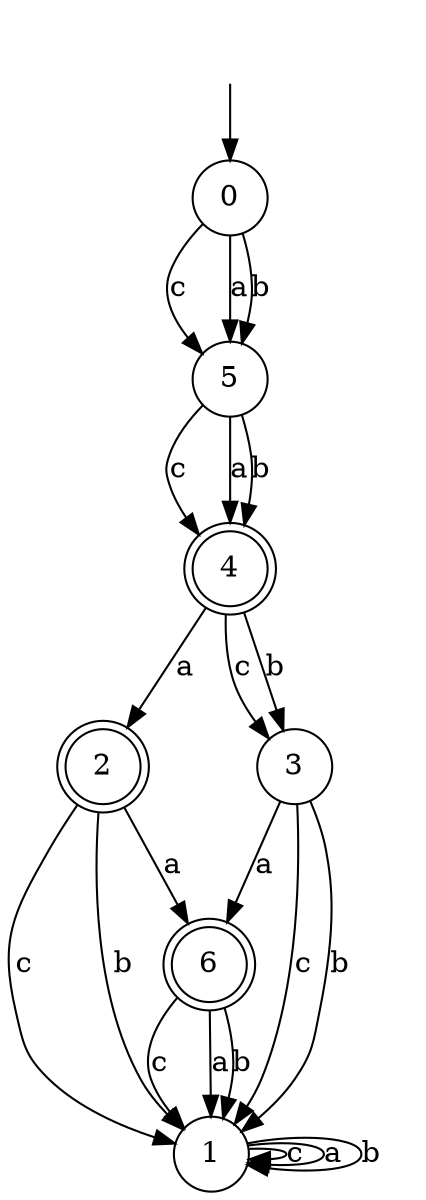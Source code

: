 digraph g {
__start [label=""shape=none]
	0[shape="circle" label="0"]
	1[shape="circle" label="1"]
	2[shape="doublecircle" label="2"]
	3[shape="circle" label="3"]
	4[shape="doublecircle" label="4"]
	5[shape="circle" label="5"]
	6[shape="doublecircle" label="6"]
__start -> 0
	0->5 [label="c"]
	0->5 [label="a"]
	0->5 [label="b"]
	1->1 [label="c"]
	1->1 [label="a"]
	1->1 [label="b"]
	2->1 [label="c"]
	2->6 [label="a"]
	2->1 [label="b"]
	3->1 [label="c"]
	3->6 [label="a"]
	3->1 [label="b"]
	4->3 [label="c"]
	4->2 [label="a"]
	4->3 [label="b"]
	5->4 [label="c"]
	5->4 [label="a"]
	5->4 [label="b"]
	6->1 [label="c"]
	6->1 [label="a"]
	6->1 [label="b"]
}